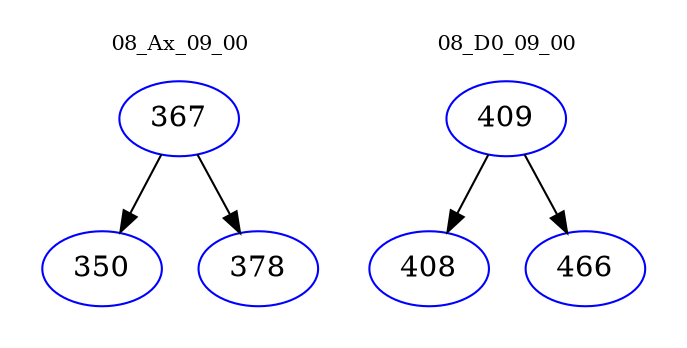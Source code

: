 digraph{
subgraph cluster_0 {
color = white
label = "08_Ax_09_00";
fontsize=10;
T0_367 [label="367", color="blue"]
T0_367 -> T0_350 [color="black"]
T0_350 [label="350", color="blue"]
T0_367 -> T0_378 [color="black"]
T0_378 [label="378", color="blue"]
}
subgraph cluster_1 {
color = white
label = "08_D0_09_00";
fontsize=10;
T1_409 [label="409", color="blue"]
T1_409 -> T1_408 [color="black"]
T1_408 [label="408", color="blue"]
T1_409 -> T1_466 [color="black"]
T1_466 [label="466", color="blue"]
}
}
